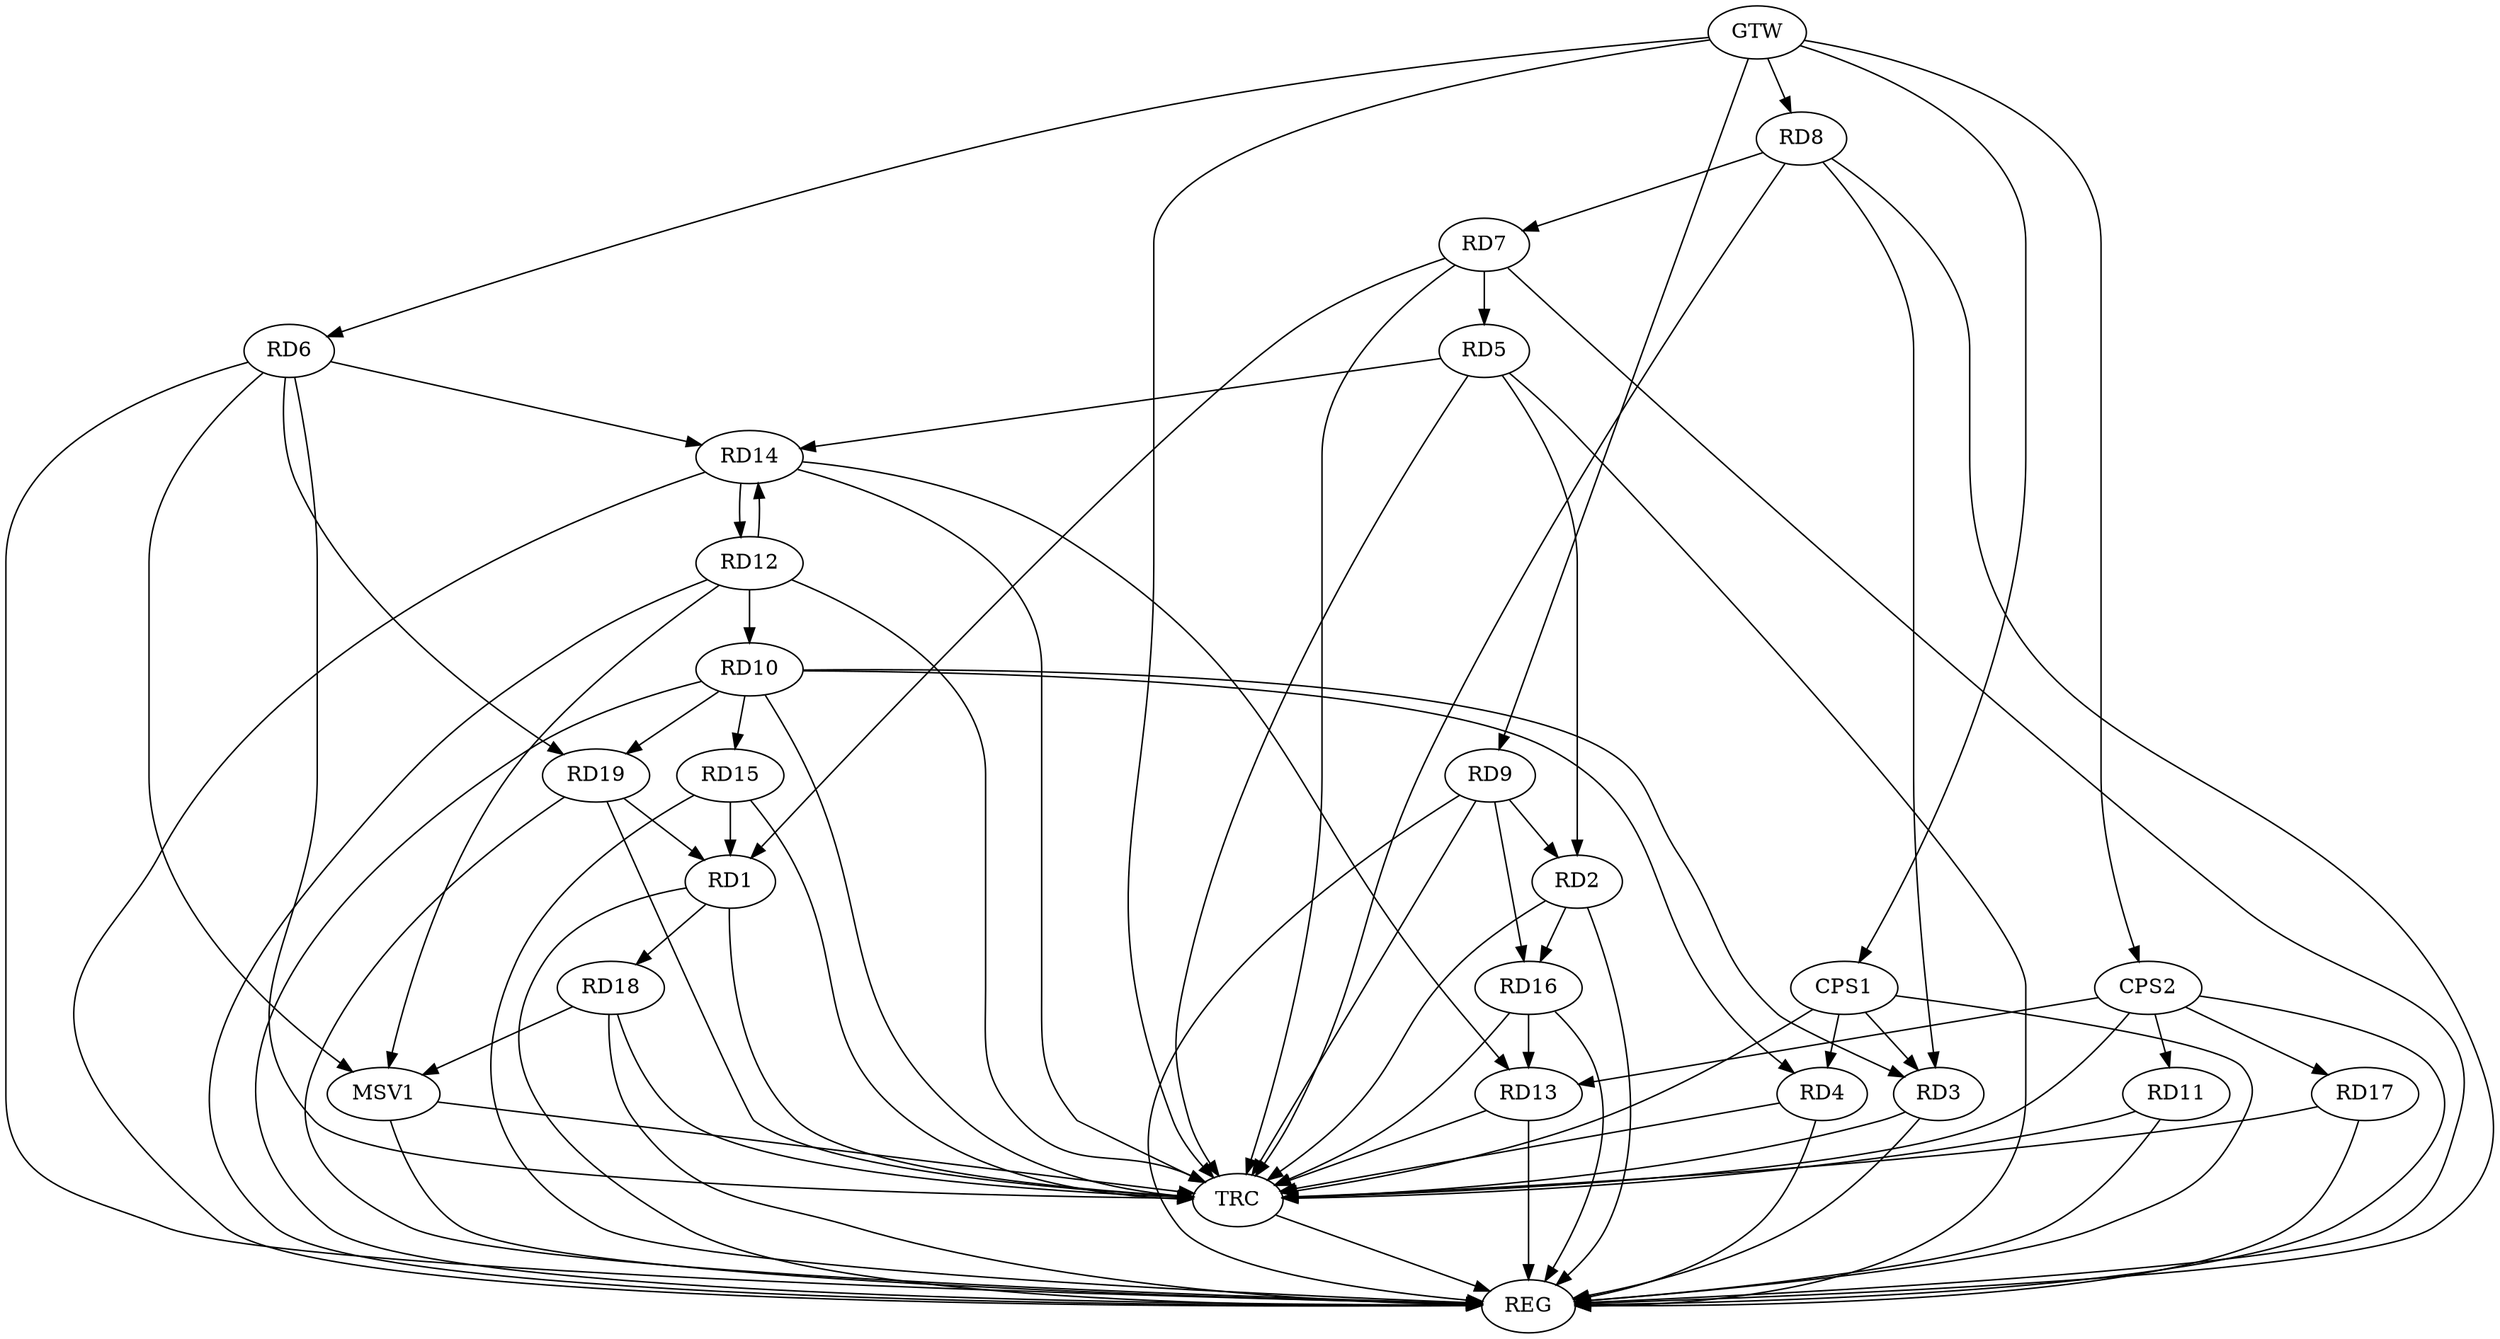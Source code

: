 strict digraph G {
  RD1 [ label="RD1" ];
  RD2 [ label="RD2" ];
  RD3 [ label="RD3" ];
  RD4 [ label="RD4" ];
  RD5 [ label="RD5" ];
  RD6 [ label="RD6" ];
  RD7 [ label="RD7" ];
  RD8 [ label="RD8" ];
  RD9 [ label="RD9" ];
  RD10 [ label="RD10" ];
  RD11 [ label="RD11" ];
  RD12 [ label="RD12" ];
  RD13 [ label="RD13" ];
  RD14 [ label="RD14" ];
  RD15 [ label="RD15" ];
  RD16 [ label="RD16" ];
  RD17 [ label="RD17" ];
  RD18 [ label="RD18" ];
  RD19 [ label="RD19" ];
  CPS1 [ label="CPS1" ];
  CPS2 [ label="CPS2" ];
  GTW [ label="GTW" ];
  REG [ label="REG" ];
  TRC [ label="TRC" ];
  MSV1 [ label="MSV1" ];
  RD1 -> RD18;
  RD5 -> RD2;
  RD9 -> RD2;
  RD2 -> RD16;
  RD8 -> RD3;
  RD10 -> RD3;
  RD10 -> RD4;
  RD7 -> RD5;
  RD5 -> RD14;
  RD6 -> RD14;
  RD6 -> RD19;
  RD8 -> RD7;
  RD9 -> RD16;
  RD12 -> RD10;
  RD10 -> RD15;
  RD10 -> RD19;
  RD12 -> RD14;
  RD14 -> RD12;
  RD14 -> RD13;
  RD16 -> RD13;
  CPS1 -> RD3;
  CPS1 -> RD4;
  CPS2 -> RD11;
  CPS2 -> RD13;
  CPS2 -> RD17;
  GTW -> RD6;
  GTW -> RD8;
  GTW -> RD9;
  GTW -> CPS1;
  GTW -> CPS2;
  RD1 -> REG;
  RD2 -> REG;
  RD3 -> REG;
  RD4 -> REG;
  RD5 -> REG;
  RD6 -> REG;
  RD7 -> REG;
  RD8 -> REG;
  RD9 -> REG;
  RD10 -> REG;
  RD11 -> REG;
  RD12 -> REG;
  RD13 -> REG;
  RD14 -> REG;
  RD15 -> REG;
  RD16 -> REG;
  RD17 -> REG;
  RD18 -> REG;
  RD19 -> REG;
  CPS1 -> REG;
  CPS2 -> REG;
  RD1 -> TRC;
  RD2 -> TRC;
  RD3 -> TRC;
  RD4 -> TRC;
  RD5 -> TRC;
  RD6 -> TRC;
  RD7 -> TRC;
  RD8 -> TRC;
  RD9 -> TRC;
  RD10 -> TRC;
  RD11 -> TRC;
  RD12 -> TRC;
  RD13 -> TRC;
  RD14 -> TRC;
  RD15 -> TRC;
  RD16 -> TRC;
  RD17 -> TRC;
  RD18 -> TRC;
  RD19 -> TRC;
  CPS1 -> TRC;
  CPS2 -> TRC;
  GTW -> TRC;
  TRC -> REG;
  RD19 -> RD1;
  RD15 -> RD1;
  RD7 -> RD1;
  RD6 -> MSV1;
  RD12 -> MSV1;
  RD18 -> MSV1;
  MSV1 -> REG;
  MSV1 -> TRC;
}
